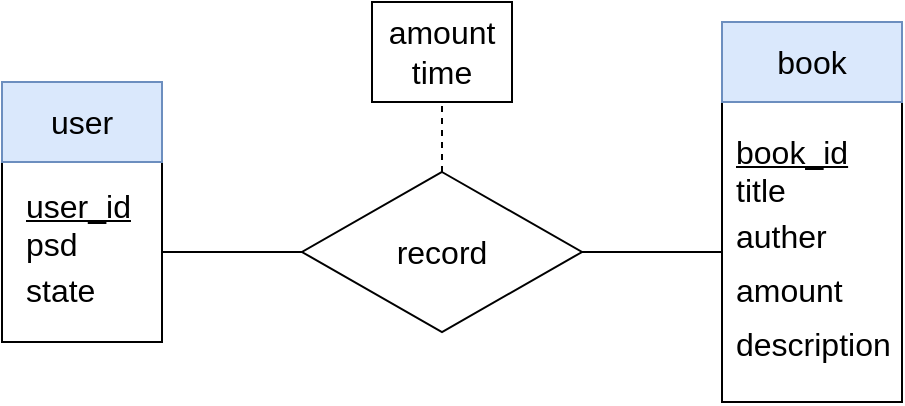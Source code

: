 <mxfile version="17.4.0" type="github">
  <diagram id="R2lEEEUBdFMjLlhIrx00" name="Page-1">
    <mxGraphModel dx="1038" dy="536" grid="1" gridSize="10" guides="1" tooltips="1" connect="1" arrows="1" fold="1" page="1" pageScale="1" pageWidth="850" pageHeight="1100" math="0" shadow="0" extFonts="Permanent Marker^https://fonts.googleapis.com/css?family=Permanent+Marker">
      <root>
        <mxCell id="0" />
        <mxCell id="1" parent="0" />
        <mxCell id="Sipy3K8fd3uLjvM3xkZX-4" value="" style="rounded=0;whiteSpace=wrap;html=1;" vertex="1" parent="1">
          <mxGeometry x="150" y="160" width="80" height="130" as="geometry" />
        </mxCell>
        <mxCell id="Sipy3K8fd3uLjvM3xkZX-7" value="" style="rounded=0;whiteSpace=wrap;html=1;" vertex="1" parent="1">
          <mxGeometry x="150" y="160" width="80" height="40" as="geometry" />
        </mxCell>
        <mxCell id="Sipy3K8fd3uLjvM3xkZX-6" value="user" style="text;html=1;strokeColor=#6c8ebf;fillColor=#dae8fc;align=center;verticalAlign=middle;whiteSpace=wrap;rounded=0;fontSize=16;" vertex="1" parent="1">
          <mxGeometry x="150" y="160" width="80" height="40" as="geometry" />
        </mxCell>
        <mxCell id="Sipy3K8fd3uLjvM3xkZX-8" value="&lt;p style=&quot;line-height: 1.8&quot;&gt;&lt;/p&gt;&lt;div&gt;&lt;u&gt;user_id&lt;/u&gt;&lt;/div&gt;&lt;div&gt;psd&lt;/div&gt;&lt;div style=&quot;line-height: 1.7&quot;&gt;state&lt;br&gt;&lt;/div&gt;&lt;p&gt;&lt;/p&gt;" style="text;html=1;strokeColor=none;fillColor=none;align=left;verticalAlign=middle;whiteSpace=wrap;rounded=0;fontSize=16;spacingLeft=10;" vertex="1" parent="1">
          <mxGeometry x="150" y="200" width="80" height="90" as="geometry" />
        </mxCell>
        <mxCell id="Sipy3K8fd3uLjvM3xkZX-13" value="" style="rounded=0;whiteSpace=wrap;html=1;" vertex="1" parent="1">
          <mxGeometry x="510" y="130" width="90" height="190" as="geometry" />
        </mxCell>
        <mxCell id="Sipy3K8fd3uLjvM3xkZX-14" value="" style="rounded=0;whiteSpace=wrap;html=1;" vertex="1" parent="1">
          <mxGeometry x="510" y="130" width="90" height="40" as="geometry" />
        </mxCell>
        <mxCell id="Sipy3K8fd3uLjvM3xkZX-15" value="book" style="text;html=1;strokeColor=#6c8ebf;fillColor=#dae8fc;align=center;verticalAlign=middle;whiteSpace=wrap;rounded=0;fontSize=16;" vertex="1" parent="1">
          <mxGeometry x="510" y="130" width="90" height="40" as="geometry" />
        </mxCell>
        <mxCell id="Sipy3K8fd3uLjvM3xkZX-16" value="&lt;p style=&quot;line-height: 1.8&quot;&gt;&lt;/p&gt;&lt;div&gt;&lt;u&gt;book_id&lt;/u&gt;&lt;/div&gt;&lt;div&gt;title&lt;/div&gt;&lt;div style=&quot;line-height: 1.7&quot;&gt;auther&lt;/div&gt;&lt;div style=&quot;line-height: 1.7&quot;&gt;amount&lt;/div&gt;&lt;div style=&quot;line-height: 1.7&quot;&gt;description&lt;br&gt;&lt;/div&gt;&lt;p&gt;&lt;/p&gt;" style="text;html=1;strokeColor=none;fillColor=none;align=left;verticalAlign=middle;whiteSpace=wrap;rounded=0;fontSize=16;spacingLeft=5;" vertex="1" parent="1">
          <mxGeometry x="510" y="170" width="90" height="150" as="geometry" />
        </mxCell>
        <mxCell id="Sipy3K8fd3uLjvM3xkZX-17" value="" style="rhombus;whiteSpace=wrap;html=1;fontSize=16;" vertex="1" parent="1">
          <mxGeometry x="300" y="205" width="140" height="80" as="geometry" />
        </mxCell>
        <mxCell id="Sipy3K8fd3uLjvM3xkZX-19" value="&lt;div&gt;record&lt;/div&gt;" style="text;html=1;strokeColor=none;fillColor=none;align=center;verticalAlign=middle;whiteSpace=wrap;rounded=0;fontSize=16;" vertex="1" parent="1">
          <mxGeometry x="340" y="230" width="60" height="30" as="geometry" />
        </mxCell>
        <mxCell id="Sipy3K8fd3uLjvM3xkZX-20" value="" style="endArrow=none;dashed=1;html=1;rounded=0;fontSize=16;" edge="1" parent="1">
          <mxGeometry width="50" height="50" relative="1" as="geometry">
            <mxPoint x="370" y="205" as="sourcePoint" />
            <mxPoint x="370" y="170" as="targetPoint" />
          </mxGeometry>
        </mxCell>
        <mxCell id="Sipy3K8fd3uLjvM3xkZX-21" value="" style="rounded=0;whiteSpace=wrap;html=1;fontSize=16;" vertex="1" parent="1">
          <mxGeometry x="335" y="120" width="70" height="50" as="geometry" />
        </mxCell>
        <mxCell id="Sipy3K8fd3uLjvM3xkZX-22" value="&lt;div&gt;amount&lt;/div&gt;&lt;div&gt;time&lt;br&gt;&lt;/div&gt;" style="text;html=1;strokeColor=none;fillColor=none;align=center;verticalAlign=middle;whiteSpace=wrap;rounded=0;fontSize=16;" vertex="1" parent="1">
          <mxGeometry x="335" y="120" width="70" height="50" as="geometry" />
        </mxCell>
        <mxCell id="Sipy3K8fd3uLjvM3xkZX-23" value="" style="endArrow=none;html=1;rounded=0;fontSize=16;exitX=1;exitY=0.5;exitDx=0;exitDy=0;entryX=0;entryY=0.5;entryDx=0;entryDy=0;" edge="1" parent="1" source="Sipy3K8fd3uLjvM3xkZX-17" target="Sipy3K8fd3uLjvM3xkZX-16">
          <mxGeometry width="50" height="50" relative="1" as="geometry">
            <mxPoint x="440" y="220" as="sourcePoint" />
            <mxPoint x="490" y="170" as="targetPoint" />
          </mxGeometry>
        </mxCell>
        <mxCell id="Sipy3K8fd3uLjvM3xkZX-24" value="" style="endArrow=none;html=1;rounded=0;fontSize=16;entryX=0;entryY=0.5;entryDx=0;entryDy=0;exitX=1;exitY=0.5;exitDx=0;exitDy=0;" edge="1" parent="1" source="Sipy3K8fd3uLjvM3xkZX-8" target="Sipy3K8fd3uLjvM3xkZX-17">
          <mxGeometry width="50" height="50" relative="1" as="geometry">
            <mxPoint x="480" y="230" as="sourcePoint" />
            <mxPoint x="530" y="180" as="targetPoint" />
          </mxGeometry>
        </mxCell>
      </root>
    </mxGraphModel>
  </diagram>
</mxfile>
